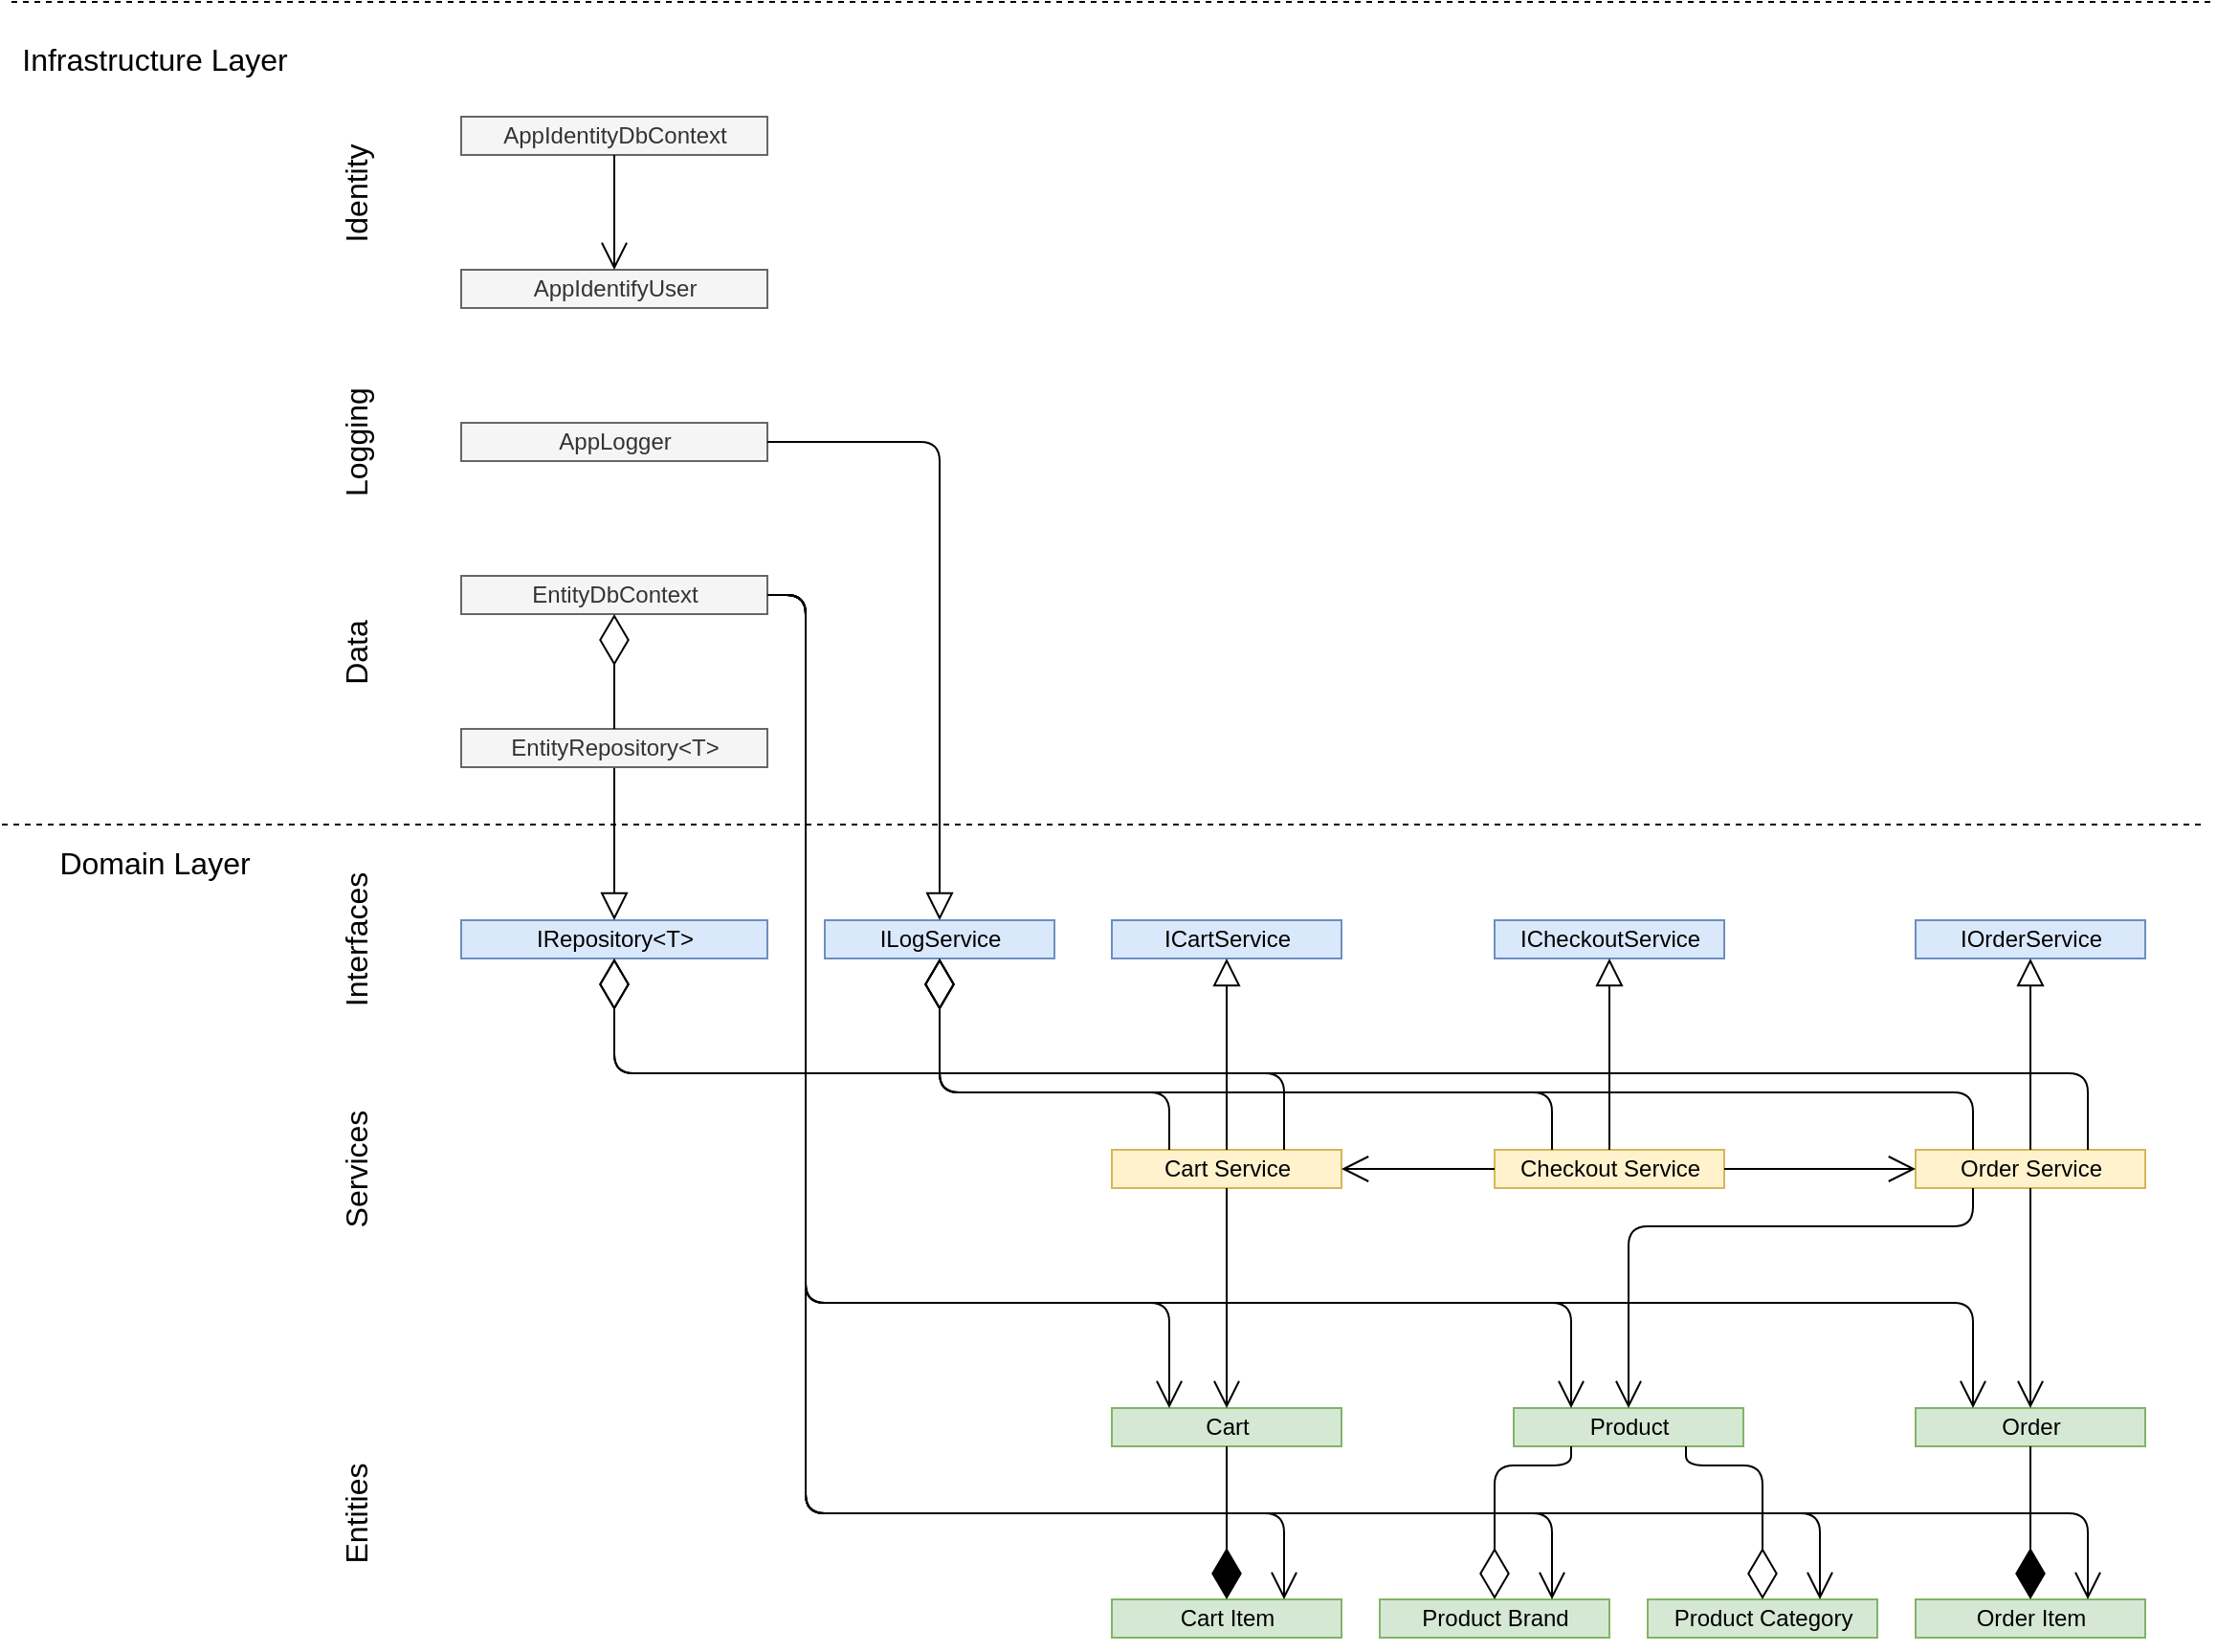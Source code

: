 <mxfile version="14.9.6" type="device"><diagram id="V9oBSz8Pz1SWtYMVpggq" name="Page-1"><mxGraphModel dx="2594" dy="1174" grid="1" gridSize="10" guides="1" tooltips="1" connect="1" arrows="1" fold="1" page="0" pageScale="1" pageWidth="850" pageHeight="1100" math="0" shadow="0"><root><mxCell id="0"/><mxCell id="1" parent="0"/><mxCell id="eiqBi_pV7lHJEvHBd8np-5" value="Cart" style="html=1;fillColor=#d5e8d4;strokeColor=#82b366;" parent="1" vertex="1"><mxGeometry x="440" y="935" width="120" height="20" as="geometry"/></mxCell><mxCell id="eiqBi_pV7lHJEvHBd8np-6" value="Cart Item" style="html=1;fillColor=#d5e8d4;strokeColor=#82b366;" parent="1" vertex="1"><mxGeometry x="440" y="1035" width="120" height="20" as="geometry"/></mxCell><mxCell id="eiqBi_pV7lHJEvHBd8np-7" value="Order" style="html=1;fillColor=#d5e8d4;strokeColor=#82b366;" parent="1" vertex="1"><mxGeometry x="860" y="935" width="120" height="20" as="geometry"/></mxCell><mxCell id="eiqBi_pV7lHJEvHBd8np-8" value="Order Item" style="html=1;fillColor=#d5e8d4;strokeColor=#82b366;" parent="1" vertex="1"><mxGeometry x="860" y="1035" width="120" height="20" as="geometry"/></mxCell><mxCell id="eiqBi_pV7lHJEvHBd8np-9" value="Product" style="html=1;fillColor=#d5e8d4;strokeColor=#82b366;" parent="1" vertex="1"><mxGeometry x="650" y="935" width="120" height="20" as="geometry"/></mxCell><mxCell id="eiqBi_pV7lHJEvHBd8np-10" value="Product Brand" style="html=1;fillColor=#d5e8d4;strokeColor=#82b366;" parent="1" vertex="1"><mxGeometry x="580" y="1035" width="120" height="20" as="geometry"/></mxCell><mxCell id="eiqBi_pV7lHJEvHBd8np-11" value="Product Category" style="html=1;fillColor=#d5e8d4;strokeColor=#82b366;" parent="1" vertex="1"><mxGeometry x="720" y="1035" width="120" height="20" as="geometry"/></mxCell><mxCell id="eiqBi_pV7lHJEvHBd8np-12" value="" style="endArrow=diamondThin;endFill=1;endSize=24;html=1;exitX=0.5;exitY=1;exitDx=0;exitDy=0;entryX=0.5;entryY=0;entryDx=0;entryDy=0;" parent="1" source="eiqBi_pV7lHJEvHBd8np-5" target="eiqBi_pV7lHJEvHBd8np-6" edge="1"><mxGeometry width="160" relative="1" as="geometry"><mxPoint x="670" y="1055" as="sourcePoint"/><mxPoint x="510" y="1055" as="targetPoint"/></mxGeometry></mxCell><mxCell id="eiqBi_pV7lHJEvHBd8np-14" value="" style="endArrow=diamondThin;endFill=1;endSize=24;html=1;exitX=0.5;exitY=1;exitDx=0;exitDy=0;entryX=0.5;entryY=0;entryDx=0;entryDy=0;" parent="1" source="eiqBi_pV7lHJEvHBd8np-7" target="eiqBi_pV7lHJEvHBd8np-8" edge="1"><mxGeometry width="160" relative="1" as="geometry"><mxPoint x="769.58" y="965" as="sourcePoint"/><mxPoint x="769.58" y="1035" as="targetPoint"/></mxGeometry></mxCell><mxCell id="eiqBi_pV7lHJEvHBd8np-15" value="" style="endArrow=diamondThin;endFill=0;endSize=24;html=1;exitX=0.25;exitY=1;exitDx=0;exitDy=0;entryX=0.5;entryY=0;entryDx=0;entryDy=0;" parent="1" source="eiqBi_pV7lHJEvHBd8np-9" target="eiqBi_pV7lHJEvHBd8np-10" edge="1"><mxGeometry width="160" relative="1" as="geometry"><mxPoint x="440" y="1105" as="sourcePoint"/><mxPoint x="600" y="1105" as="targetPoint"/><Array as="points"><mxPoint x="680" y="965"/><mxPoint x="640" y="965"/></Array></mxGeometry></mxCell><mxCell id="eiqBi_pV7lHJEvHBd8np-16" value="" style="endArrow=diamondThin;endFill=0;endSize=24;html=1;exitX=0.75;exitY=1;exitDx=0;exitDy=0;entryX=0.5;entryY=0;entryDx=0;entryDy=0;" parent="1" source="eiqBi_pV7lHJEvHBd8np-9" target="eiqBi_pV7lHJEvHBd8np-11" edge="1"><mxGeometry width="160" relative="1" as="geometry"><mxPoint x="570" y="975" as="sourcePoint"/><mxPoint x="490" y="1045" as="targetPoint"/><Array as="points"><mxPoint x="740" y="965"/><mxPoint x="780" y="965"/></Array></mxGeometry></mxCell><mxCell id="eiqBi_pV7lHJEvHBd8np-17" value="Cart Service" style="html=1;fillColor=#fff2cc;strokeColor=#d6b656;" parent="1" vertex="1"><mxGeometry x="440" y="800" width="120" height="20" as="geometry"/></mxCell><mxCell id="eiqBi_pV7lHJEvHBd8np-18" value="Order Service" style="html=1;fillColor=#fff2cc;strokeColor=#d6b656;" parent="1" vertex="1"><mxGeometry x="860" y="800" width="120" height="20" as="geometry"/></mxCell><mxCell id="eiqBi_pV7lHJEvHBd8np-19" value="Checkout Service" style="html=1;fillColor=#fff2cc;strokeColor=#d6b656;" parent="1" vertex="1"><mxGeometry x="640" y="800" width="120" height="20" as="geometry"/></mxCell><mxCell id="eiqBi_pV7lHJEvHBd8np-20" value="IRepository&amp;lt;T&amp;gt;" style="html=1;fillColor=#dae8fc;strokeColor=#6c8ebf;" parent="1" vertex="1"><mxGeometry x="100" y="680" width="160" height="20" as="geometry"/></mxCell><mxCell id="eiqBi_pV7lHJEvHBd8np-21" value="ICartService" style="html=1;fillColor=#dae8fc;strokeColor=#6c8ebf;" parent="1" vertex="1"><mxGeometry x="440" y="680" width="120" height="20" as="geometry"/></mxCell><mxCell id="eiqBi_pV7lHJEvHBd8np-22" value="IOrderService" style="html=1;fillColor=#dae8fc;strokeColor=#6c8ebf;" parent="1" vertex="1"><mxGeometry x="860" y="680" width="120" height="20" as="geometry"/></mxCell><mxCell id="eiqBi_pV7lHJEvHBd8np-23" value="ICheckoutService" style="html=1;fillColor=#dae8fc;strokeColor=#6c8ebf;" parent="1" vertex="1"><mxGeometry x="640" y="680" width="120" height="20" as="geometry"/></mxCell><mxCell id="eiqBi_pV7lHJEvHBd8np-26" value="" style="endArrow=open;endFill=1;endSize=12;html=1;curved=1;exitX=0;exitY=0.5;exitDx=0;exitDy=0;entryX=1;entryY=0.5;entryDx=0;entryDy=0;" parent="1" source="eiqBi_pV7lHJEvHBd8np-19" target="eiqBi_pV7lHJEvHBd8np-17" edge="1"><mxGeometry width="160" relative="1" as="geometry"><mxPoint x="790" y="870" as="sourcePoint"/><mxPoint x="580" y="800" as="targetPoint"/></mxGeometry></mxCell><mxCell id="eiqBi_pV7lHJEvHBd8np-28" value="" style="endArrow=open;endFill=1;endSize=12;html=1;exitX=1;exitY=0.5;exitDx=0;exitDy=0;entryX=0;entryY=0.5;entryDx=0;entryDy=0;curved=1;" parent="1" source="eiqBi_pV7lHJEvHBd8np-19" target="eiqBi_pV7lHJEvHBd8np-18" edge="1"><mxGeometry width="160" relative="1" as="geometry"><mxPoint x="860" y="780" as="sourcePoint"/><mxPoint x="590" y="780" as="targetPoint"/></mxGeometry></mxCell><mxCell id="eiqBi_pV7lHJEvHBd8np-30" value="" style="endArrow=block;endFill=0;endSize=12;html=1;exitX=0.5;exitY=0;exitDx=0;exitDy=0;entryX=0.5;entryY=1;entryDx=0;entryDy=0;" parent="1" source="eiqBi_pV7lHJEvHBd8np-17" target="eiqBi_pV7lHJEvHBd8np-21" edge="1"><mxGeometry width="160" relative="1" as="geometry"><mxPoint x="470" y="755" as="sourcePoint"/><mxPoint x="630" y="755" as="targetPoint"/></mxGeometry></mxCell><mxCell id="eiqBi_pV7lHJEvHBd8np-31" value="" style="endArrow=block;endFill=0;endSize=12;html=1;exitX=0.5;exitY=0;exitDx=0;exitDy=0;entryX=0.5;entryY=1;entryDx=0;entryDy=0;" parent="1" source="eiqBi_pV7lHJEvHBd8np-18" target="eiqBi_pV7lHJEvHBd8np-22" edge="1"><mxGeometry width="160" relative="1" as="geometry"><mxPoint x="769.29" y="745" as="sourcePoint"/><mxPoint x="769.29" y="625" as="targetPoint"/></mxGeometry></mxCell><mxCell id="eiqBi_pV7lHJEvHBd8np-32" value="" style="endArrow=block;endFill=0;endSize=12;html=1;exitX=0.5;exitY=0;exitDx=0;exitDy=0;entryX=0.5;entryY=1;entryDx=0;entryDy=0;" parent="1" source="eiqBi_pV7lHJEvHBd8np-19" target="eiqBi_pV7lHJEvHBd8np-23" edge="1"><mxGeometry width="160" relative="1" as="geometry"><mxPoint x="849.5" y="745" as="sourcePoint"/><mxPoint x="870" y="645" as="targetPoint"/></mxGeometry></mxCell><mxCell id="eiqBi_pV7lHJEvHBd8np-38" value="" style="endArrow=diamondThin;endFill=0;endSize=24;html=1;exitX=0.75;exitY=0;exitDx=0;exitDy=0;entryX=0.5;entryY=1;entryDx=0;entryDy=0;" parent="1" source="eiqBi_pV7lHJEvHBd8np-17" target="eiqBi_pV7lHJEvHBd8np-20" edge="1"><mxGeometry width="160" relative="1" as="geometry"><mxPoint x="-340" y="645" as="sourcePoint"/><mxPoint x="-350" y="715" as="targetPoint"/><Array as="points"><mxPoint x="530" y="760"/><mxPoint x="180" y="760"/></Array></mxGeometry></mxCell><mxCell id="eiqBi_pV7lHJEvHBd8np-39" value="" style="endArrow=diamondThin;endFill=0;endSize=24;html=1;exitX=0.75;exitY=0;exitDx=0;exitDy=0;entryX=0.5;entryY=1;entryDx=0;entryDy=0;" parent="1" source="eiqBi_pV7lHJEvHBd8np-18" target="eiqBi_pV7lHJEvHBd8np-20" edge="1"><mxGeometry width="160" relative="1" as="geometry"><mxPoint x="-380" y="755" as="sourcePoint"/><mxPoint x="170" y="610" as="targetPoint"/><Array as="points"><mxPoint x="950" y="760"/><mxPoint x="180" y="760"/></Array></mxGeometry></mxCell><mxCell id="eiqBi_pV7lHJEvHBd8np-40" value="" style="endArrow=open;endFill=1;endSize=12;html=1;exitX=0.5;exitY=1;exitDx=0;exitDy=0;entryX=0.5;entryY=0;entryDx=0;entryDy=0;" parent="1" source="eiqBi_pV7lHJEvHBd8np-17" target="eiqBi_pV7lHJEvHBd8np-5" edge="1"><mxGeometry width="160" relative="1" as="geometry"><mxPoint x="800" y="845" as="sourcePoint"/><mxPoint x="500" y="895" as="targetPoint"/></mxGeometry></mxCell><mxCell id="eiqBi_pV7lHJEvHBd8np-41" value="" style="endArrow=open;endFill=1;endSize=12;html=1;exitX=0.5;exitY=1;exitDx=0;exitDy=0;entryX=0.5;entryY=0;entryDx=0;entryDy=0;" parent="1" source="eiqBi_pV7lHJEvHBd8np-18" target="eiqBi_pV7lHJEvHBd8np-7" edge="1"><mxGeometry width="160" relative="1" as="geometry"><mxPoint x="490" y="775" as="sourcePoint"/><mxPoint x="490" y="905" as="targetPoint"/></mxGeometry></mxCell><mxCell id="eiqBi_pV7lHJEvHBd8np-42" value="" style="endArrow=open;endFill=1;endSize=12;html=1;entryX=0.5;entryY=0;entryDx=0;entryDy=0;exitX=0.25;exitY=1;exitDx=0;exitDy=0;" parent="1" source="eiqBi_pV7lHJEvHBd8np-18" target="eiqBi_pV7lHJEvHBd8np-9" edge="1"><mxGeometry width="160" relative="1" as="geometry"><mxPoint x="898" y="870" as="sourcePoint"/><mxPoint x="930" y="905" as="targetPoint"/><Array as="points"><mxPoint x="890" y="840"/><mxPoint x="710" y="840"/></Array></mxGeometry></mxCell><mxCell id="eiqBi_pV7lHJEvHBd8np-43" value="" style="endArrow=open;endFill=1;endSize=12;html=1;exitX=1;exitY=0.5;exitDx=0;exitDy=0;entryX=0.25;entryY=0;entryDx=0;entryDy=0;" parent="1" source="p9F3Q-QcMgfargUnhwGG-3" target="eiqBi_pV7lHJEvHBd8np-5" edge="1"><mxGeometry width="160" relative="1" as="geometry"><mxPoint x="440" y="845" as="sourcePoint"/><mxPoint x="780" y="905" as="targetPoint"/><Array as="points"><mxPoint x="280" y="510"/><mxPoint x="280" y="880"/><mxPoint x="470" y="880"/></Array></mxGeometry></mxCell><mxCell id="eiqBi_pV7lHJEvHBd8np-46" value="" style="endArrow=open;endFill=1;endSize=12;html=1;exitX=1;exitY=0.5;exitDx=0;exitDy=0;entryX=0.75;entryY=0;entryDx=0;entryDy=0;strokeColor=none;rounded=1;" parent="1" source="p9F3Q-QcMgfargUnhwGG-3" target="eiqBi_pV7lHJEvHBd8np-9" edge="1"><mxGeometry width="160" relative="1" as="geometry"><mxPoint x="790" y="620" as="sourcePoint"/><mxPoint x="380" y="925" as="targetPoint"/><Array as="points"><mxPoint x="280" y="510"/><mxPoint x="280" y="880"/><mxPoint x="740" y="880"/></Array></mxGeometry></mxCell><mxCell id="eiqBi_pV7lHJEvHBd8np-47" value="" style="endArrow=open;endFill=1;endSize=12;html=1;exitX=1;exitY=0.5;exitDx=0;exitDy=0;entryX=0.25;entryY=0;entryDx=0;entryDy=0;" parent="1" source="p9F3Q-QcMgfargUnhwGG-3" target="eiqBi_pV7lHJEvHBd8np-7" edge="1"><mxGeometry width="160" relative="1" as="geometry"><mxPoint x="790" y="620" as="sourcePoint"/><mxPoint x="390" y="955" as="targetPoint"/><Array as="points"><mxPoint x="280" y="510"/><mxPoint x="280" y="880"/><mxPoint x="890" y="880"/></Array></mxGeometry></mxCell><mxCell id="eiqBi_pV7lHJEvHBd8np-48" value="" style="endArrow=open;endFill=1;endSize=12;html=1;exitX=1;exitY=0.5;exitDx=0;exitDy=0;entryX=0.75;entryY=0;entryDx=0;entryDy=0;" parent="1" source="p9F3Q-QcMgfargUnhwGG-3" target="eiqBi_pV7lHJEvHBd8np-8" edge="1"><mxGeometry width="160" relative="1" as="geometry"><mxPoint x="790" y="620" as="sourcePoint"/><mxPoint x="620" y="955" as="targetPoint"/><Array as="points"><mxPoint x="280" y="510"/><mxPoint x="280" y="990"/><mxPoint x="950" y="990"/></Array></mxGeometry></mxCell><mxCell id="eiqBi_pV7lHJEvHBd8np-49" value="" style="endArrow=open;endFill=1;endSize=12;html=1;exitX=1;exitY=0.5;exitDx=0;exitDy=0;entryX=0.75;entryY=0;entryDx=0;entryDy=0;" parent="1" source="p9F3Q-QcMgfargUnhwGG-3" target="eiqBi_pV7lHJEvHBd8np-11" edge="1"><mxGeometry width="160" relative="1" as="geometry"><mxPoint x="790" y="620" as="sourcePoint"/><mxPoint x="620" y="1045" as="targetPoint"/><Array as="points"><mxPoint x="280" y="510"/><mxPoint x="280" y="990"/><mxPoint x="810" y="990"/></Array></mxGeometry></mxCell><mxCell id="eiqBi_pV7lHJEvHBd8np-50" value="" style="endArrow=open;endFill=1;endSize=12;html=1;exitX=1;exitY=0.5;exitDx=0;exitDy=0;entryX=0.75;entryY=0;entryDx=0;entryDy=0;" parent="1" source="p9F3Q-QcMgfargUnhwGG-3" edge="1" target="eiqBi_pV7lHJEvHBd8np-10"><mxGeometry width="160" relative="1" as="geometry"><mxPoint x="640" y="610" as="sourcePoint"/><mxPoint x="310" y="1035" as="targetPoint"/><Array as="points"><mxPoint x="280" y="510"/><mxPoint x="280" y="990"/><mxPoint x="670" y="990"/></Array></mxGeometry></mxCell><mxCell id="eiqBi_pV7lHJEvHBd8np-51" value="" style="endArrow=open;endFill=1;endSize=12;html=1;exitX=1;exitY=0.5;exitDx=0;exitDy=0;entryX=0.75;entryY=0;entryDx=0;entryDy=0;" parent="1" source="p9F3Q-QcMgfargUnhwGG-3" target="eiqBi_pV7lHJEvHBd8np-6" edge="1"><mxGeometry width="160" relative="1" as="geometry"><mxPoint x="790" y="620" as="sourcePoint"/><mxPoint x="320" y="1045" as="targetPoint"/><Array as="points"><mxPoint x="280" y="510"/><mxPoint x="280" y="990"/><mxPoint x="530" y="990"/></Array></mxGeometry></mxCell><mxCell id="eiqBi_pV7lHJEvHBd8np-52" value="" style="endArrow=none;dashed=1;html=1;" parent="1" edge="1"><mxGeometry width="50" height="50" relative="1" as="geometry"><mxPoint x="-140" y="630" as="sourcePoint"/><mxPoint x="1010" y="630" as="targetPoint"/></mxGeometry></mxCell><mxCell id="eiqBi_pV7lHJEvHBd8np-53" value="Domain Layer" style="text;html=1;strokeColor=none;fillColor=none;align=center;verticalAlign=middle;whiteSpace=wrap;rounded=0;fontSize=16;" parent="1" vertex="1"><mxGeometry x="-120" y="640" width="120" height="20" as="geometry"/></mxCell><mxCell id="eiqBi_pV7lHJEvHBd8np-54" value="Interfaces" style="text;html=1;strokeColor=none;fillColor=none;align=center;verticalAlign=middle;whiteSpace=wrap;rounded=0;fontSize=16;rotation=-90;" parent="1" vertex="1"><mxGeometry x="10" y="680" width="70" height="20" as="geometry"/></mxCell><mxCell id="eiqBi_pV7lHJEvHBd8np-55" value="Services" style="text;html=1;strokeColor=none;fillColor=none;align=center;verticalAlign=middle;whiteSpace=wrap;rounded=0;fontSize=16;rotation=-90;" parent="1" vertex="1"><mxGeometry x="10" y="800" width="70" height="20" as="geometry"/></mxCell><mxCell id="eiqBi_pV7lHJEvHBd8np-56" value="Entities" style="text;html=1;strokeColor=none;fillColor=none;align=center;verticalAlign=middle;whiteSpace=wrap;rounded=0;fontSize=16;rotation=-90;" parent="1" vertex="1"><mxGeometry x="10" y="980" width="70" height="20" as="geometry"/></mxCell><mxCell id="p9F3Q-QcMgfargUnhwGG-1" value="" style="endArrow=none;dashed=1;html=1;" edge="1" parent="1"><mxGeometry width="50" height="50" relative="1" as="geometry"><mxPoint x="-135" y="200" as="sourcePoint"/><mxPoint x="1015" y="200" as="targetPoint"/></mxGeometry></mxCell><mxCell id="p9F3Q-QcMgfargUnhwGG-2" value="Infrastructure Layer" style="text;html=1;strokeColor=none;fillColor=none;align=center;verticalAlign=middle;whiteSpace=wrap;rounded=0;fontSize=16;" vertex="1" parent="1"><mxGeometry x="-140" y="220" width="160" height="20" as="geometry"/></mxCell><mxCell id="p9F3Q-QcMgfargUnhwGG-3" value="EntityDbContext" style="html=1;fillColor=#f5f5f5;strokeColor=#666666;fontColor=#333333;" vertex="1" parent="1"><mxGeometry x="100" y="500" width="160" height="20" as="geometry"/></mxCell><mxCell id="p9F3Q-QcMgfargUnhwGG-4" value="" style="endArrow=block;endFill=0;endSize=12;html=1;entryX=0.5;entryY=0;entryDx=0;entryDy=0;exitX=0.5;exitY=1;exitDx=0;exitDy=0;" edge="1" parent="1" source="p9F3Q-QcMgfargUnhwGG-5" target="eiqBi_pV7lHJEvHBd8np-20"><mxGeometry width="160" relative="1" as="geometry"><mxPoint x="740" y="590" as="sourcePoint"/><mxPoint x="600" y="560" as="targetPoint"/><Array as="points"/></mxGeometry></mxCell><mxCell id="p9F3Q-QcMgfargUnhwGG-5" value="EntityRepository&amp;lt;T&amp;gt;" style="html=1;fillColor=#f5f5f5;strokeColor=#666666;fontColor=#333333;" vertex="1" parent="1"><mxGeometry x="100" y="580" width="160" height="20" as="geometry"/></mxCell><mxCell id="p9F3Q-QcMgfargUnhwGG-6" value="" style="endArrow=diamondThin;endFill=0;endSize=24;html=1;exitX=0.5;exitY=0;exitDx=0;exitDy=0;entryX=0.5;entryY=1;entryDx=0;entryDy=0;" edge="1" parent="1" source="p9F3Q-QcMgfargUnhwGG-5" target="p9F3Q-QcMgfargUnhwGG-3"><mxGeometry width="160" relative="1" as="geometry"><mxPoint x="140" y="470" as="sourcePoint"/><mxPoint x="180" y="550" as="targetPoint"/></mxGeometry></mxCell><mxCell id="p9F3Q-QcMgfargUnhwGG-7" value="AppIdentityDbContext" style="html=1;fillColor=#f5f5f5;strokeColor=#666666;fontColor=#333333;" vertex="1" parent="1"><mxGeometry x="100" y="260" width="160" height="20" as="geometry"/></mxCell><mxCell id="p9F3Q-QcMgfargUnhwGG-8" value="AppIdentifyUser" style="html=1;fillColor=#f5f5f5;strokeColor=#666666;fontColor=#333333;" vertex="1" parent="1"><mxGeometry x="100" y="340" width="160" height="20" as="geometry"/></mxCell><mxCell id="p9F3Q-QcMgfargUnhwGG-9" value="" style="endArrow=open;endFill=1;endSize=12;html=1;exitX=0.5;exitY=1;exitDx=0;exitDy=0;entryX=0.5;entryY=0;entryDx=0;entryDy=0;" edge="1" parent="1" source="p9F3Q-QcMgfargUnhwGG-7" target="p9F3Q-QcMgfargUnhwGG-8"><mxGeometry width="160" relative="1" as="geometry"><mxPoint x="160" y="290" as="sourcePoint"/><mxPoint x="320" y="290" as="targetPoint"/></mxGeometry></mxCell><mxCell id="p9F3Q-QcMgfargUnhwGG-11" value="ILogService" style="html=1;fillColor=#dae8fc;strokeColor=#6c8ebf;" vertex="1" parent="1"><mxGeometry x="290" y="680" width="120" height="20" as="geometry"/></mxCell><mxCell id="p9F3Q-QcMgfargUnhwGG-12" value="" style="endArrow=diamondThin;endFill=0;endSize=24;html=1;entryX=0.5;entryY=1;entryDx=0;entryDy=0;exitX=0.25;exitY=0;exitDx=0;exitDy=0;" edge="1" parent="1" source="eiqBi_pV7lHJEvHBd8np-17" target="p9F3Q-QcMgfargUnhwGG-11"><mxGeometry width="160" relative="1" as="geometry"><mxPoint x="-290" y="770" as="sourcePoint"/><mxPoint x="-540" y="700" as="targetPoint"/><Array as="points"><mxPoint x="470" y="770"/><mxPoint x="350" y="770"/></Array></mxGeometry></mxCell><mxCell id="p9F3Q-QcMgfargUnhwGG-13" value="" style="endArrow=diamondThin;endFill=0;endSize=24;html=1;exitX=0.25;exitY=0;exitDx=0;exitDy=0;entryX=0.5;entryY=1;entryDx=0;entryDy=0;" edge="1" parent="1" source="eiqBi_pV7lHJEvHBd8np-19" target="p9F3Q-QcMgfargUnhwGG-11"><mxGeometry width="160" relative="1" as="geometry"><mxPoint x="-420" y="810" as="sourcePoint"/><mxPoint x="-540" y="700" as="targetPoint"/><Array as="points"><mxPoint x="670" y="770"/><mxPoint x="350" y="770"/></Array></mxGeometry></mxCell><mxCell id="p9F3Q-QcMgfargUnhwGG-14" value="" style="endArrow=diamondThin;endFill=0;endSize=24;html=1;exitX=0.25;exitY=0;exitDx=0;exitDy=0;entryX=0.5;entryY=1;entryDx=0;entryDy=0;" edge="1" parent="1" source="eiqBi_pV7lHJEvHBd8np-18" target="p9F3Q-QcMgfargUnhwGG-11"><mxGeometry width="160" relative="1" as="geometry"><mxPoint x="-230" y="800" as="sourcePoint"/><mxPoint x="-540" y="700" as="targetPoint"/><Array as="points"><mxPoint x="890" y="770"/><mxPoint x="350" y="770"/></Array></mxGeometry></mxCell><mxCell id="p9F3Q-QcMgfargUnhwGG-15" value="AppLogger" style="html=1;fillColor=#f5f5f5;strokeColor=#666666;fontColor=#333333;" vertex="1" parent="1"><mxGeometry x="100" y="420" width="160" height="20" as="geometry"/></mxCell><mxCell id="p9F3Q-QcMgfargUnhwGG-16" value="" style="endArrow=block;endFill=0;endSize=12;html=1;entryX=0.5;entryY=0;entryDx=0;entryDy=0;exitX=1;exitY=0.5;exitDx=0;exitDy=0;" edge="1" parent="1" source="p9F3Q-QcMgfargUnhwGG-15" target="p9F3Q-QcMgfargUnhwGG-11"><mxGeometry width="160" relative="1" as="geometry"><mxPoint x="750" y="610" as="sourcePoint"/><mxPoint x="750" y="690" as="targetPoint"/><Array as="points"><mxPoint x="350" y="430"/></Array></mxGeometry></mxCell><mxCell id="p9F3Q-QcMgfargUnhwGG-17" value="Identity" style="text;html=1;strokeColor=none;fillColor=none;align=center;verticalAlign=middle;whiteSpace=wrap;rounded=0;fontSize=16;rotation=-90;" vertex="1" parent="1"><mxGeometry x="10" y="290" width="70" height="20" as="geometry"/></mxCell><mxCell id="p9F3Q-QcMgfargUnhwGG-18" value="Data" style="text;html=1;strokeColor=none;fillColor=none;align=center;verticalAlign=middle;whiteSpace=wrap;rounded=0;fontSize=16;rotation=-90;" vertex="1" parent="1"><mxGeometry x="10" y="530" width="70" height="20" as="geometry"/></mxCell><mxCell id="p9F3Q-QcMgfargUnhwGG-19" value="Logging" style="text;html=1;strokeColor=none;fillColor=none;align=center;verticalAlign=middle;whiteSpace=wrap;rounded=0;fontSize=16;rotation=-90;" vertex="1" parent="1"><mxGeometry x="10" y="420" width="70" height="20" as="geometry"/></mxCell><mxCell id="p9F3Q-QcMgfargUnhwGG-20" value="" style="endArrow=open;endFill=1;endSize=12;html=1;exitX=1;exitY=0.5;exitDx=0;exitDy=0;entryX=0.25;entryY=0;entryDx=0;entryDy=0;" edge="1" parent="1" source="p9F3Q-QcMgfargUnhwGG-3" target="eiqBi_pV7lHJEvHBd8np-9"><mxGeometry width="160" relative="1" as="geometry"><mxPoint x="270" y="520" as="sourcePoint"/><mxPoint x="540" y="945" as="targetPoint"/><Array as="points"><mxPoint x="280" y="510"/><mxPoint x="280" y="880"/><mxPoint x="680" y="880"/></Array></mxGeometry></mxCell></root></mxGraphModel></diagram></mxfile>